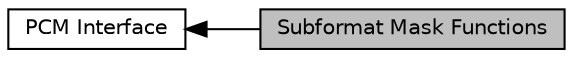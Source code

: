 digraph "Subformat Mask Functions"
{
  edge [fontname="Helvetica",fontsize="10",labelfontname="Helvetica",labelfontsize="10"];
  node [fontname="Helvetica",fontsize="10",shape=record];
  rankdir=LR;
  Node0 [label="Subformat Mask Functions",height=0.2,width=0.4,color="black", fillcolor="grey75", style="filled", fontcolor="black"];
  Node1 [label="PCM Interface",height=0.2,width=0.4,color="black", fillcolor="white", style="filled",URL="$group___p_c_m.html"];
  Node1->Node0 [shape=plaintext, dir="back", style="solid"];
}
